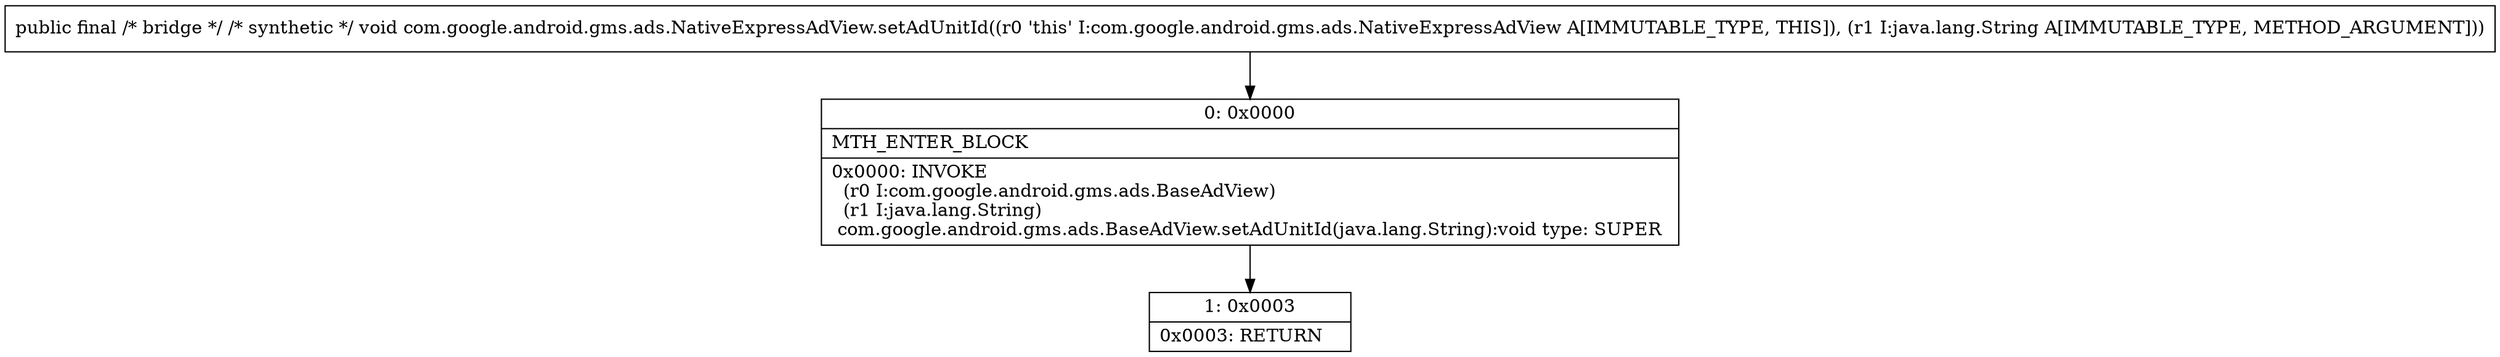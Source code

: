 digraph "CFG forcom.google.android.gms.ads.NativeExpressAdView.setAdUnitId(Ljava\/lang\/String;)V" {
Node_0 [shape=record,label="{0\:\ 0x0000|MTH_ENTER_BLOCK\l|0x0000: INVOKE  \l  (r0 I:com.google.android.gms.ads.BaseAdView)\l  (r1 I:java.lang.String)\l com.google.android.gms.ads.BaseAdView.setAdUnitId(java.lang.String):void type: SUPER \l}"];
Node_1 [shape=record,label="{1\:\ 0x0003|0x0003: RETURN   \l}"];
MethodNode[shape=record,label="{public final \/* bridge *\/ \/* synthetic *\/ void com.google.android.gms.ads.NativeExpressAdView.setAdUnitId((r0 'this' I:com.google.android.gms.ads.NativeExpressAdView A[IMMUTABLE_TYPE, THIS]), (r1 I:java.lang.String A[IMMUTABLE_TYPE, METHOD_ARGUMENT])) }"];
MethodNode -> Node_0;
Node_0 -> Node_1;
}

